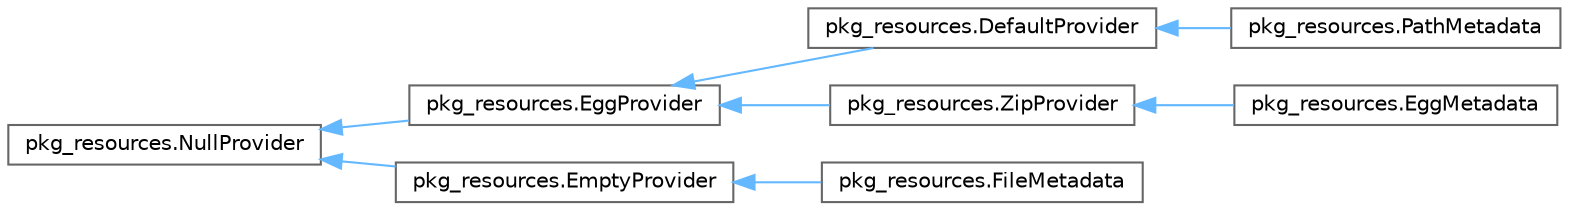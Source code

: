 digraph "Graphical Class Hierarchy"
{
 // LATEX_PDF_SIZE
  bgcolor="transparent";
  edge [fontname=Helvetica,fontsize=10,labelfontname=Helvetica,labelfontsize=10];
  node [fontname=Helvetica,fontsize=10,shape=box,height=0.2,width=0.4];
  rankdir="LR";
  Node0 [id="Node000000",label="pkg_resources.NullProvider",height=0.2,width=0.4,color="grey40", fillcolor="white", style="filled",URL="$classpkg__resources_1_1_null_provider.html",tooltip=" "];
  Node0 -> Node1 [id="edge4092_Node000000_Node000001",dir="back",color="steelblue1",style="solid",tooltip=" "];
  Node1 [id="Node000001",label="pkg_resources.EggProvider",height=0.2,width=0.4,color="grey40", fillcolor="white", style="filled",URL="$classpkg__resources_1_1_egg_provider.html",tooltip=" "];
  Node1 -> Node2 [id="edge4093_Node000001_Node000002",dir="back",color="steelblue1",style="solid",tooltip=" "];
  Node2 [id="Node000002",label="pkg_resources.DefaultProvider",height=0.2,width=0.4,color="grey40", fillcolor="white", style="filled",URL="$classpkg__resources_1_1_default_provider.html",tooltip=" "];
  Node2 -> Node3 [id="edge4094_Node000002_Node000003",dir="back",color="steelblue1",style="solid",tooltip=" "];
  Node3 [id="Node000003",label="pkg_resources.PathMetadata",height=0.2,width=0.4,color="grey40", fillcolor="white", style="filled",URL="$classpkg__resources_1_1_path_metadata.html",tooltip=" "];
  Node1 -> Node4 [id="edge4095_Node000001_Node000004",dir="back",color="steelblue1",style="solid",tooltip=" "];
  Node4 [id="Node000004",label="pkg_resources.ZipProvider",height=0.2,width=0.4,color="grey40", fillcolor="white", style="filled",URL="$classpkg__resources_1_1_zip_provider.html",tooltip=" "];
  Node4 -> Node5 [id="edge4096_Node000004_Node000005",dir="back",color="steelblue1",style="solid",tooltip=" "];
  Node5 [id="Node000005",label="pkg_resources.EggMetadata",height=0.2,width=0.4,color="grey40", fillcolor="white", style="filled",URL="$classpkg__resources_1_1_egg_metadata.html",tooltip=" "];
  Node0 -> Node6 [id="edge4097_Node000000_Node000006",dir="back",color="steelblue1",style="solid",tooltip=" "];
  Node6 [id="Node000006",label="pkg_resources.EmptyProvider",height=0.2,width=0.4,color="grey40", fillcolor="white", style="filled",URL="$classpkg__resources_1_1_empty_provider.html",tooltip=" "];
  Node6 -> Node7 [id="edge4098_Node000006_Node000007",dir="back",color="steelblue1",style="solid",tooltip=" "];
  Node7 [id="Node000007",label="pkg_resources.FileMetadata",height=0.2,width=0.4,color="grey40", fillcolor="white", style="filled",URL="$classpkg__resources_1_1_file_metadata.html",tooltip=" "];
}
